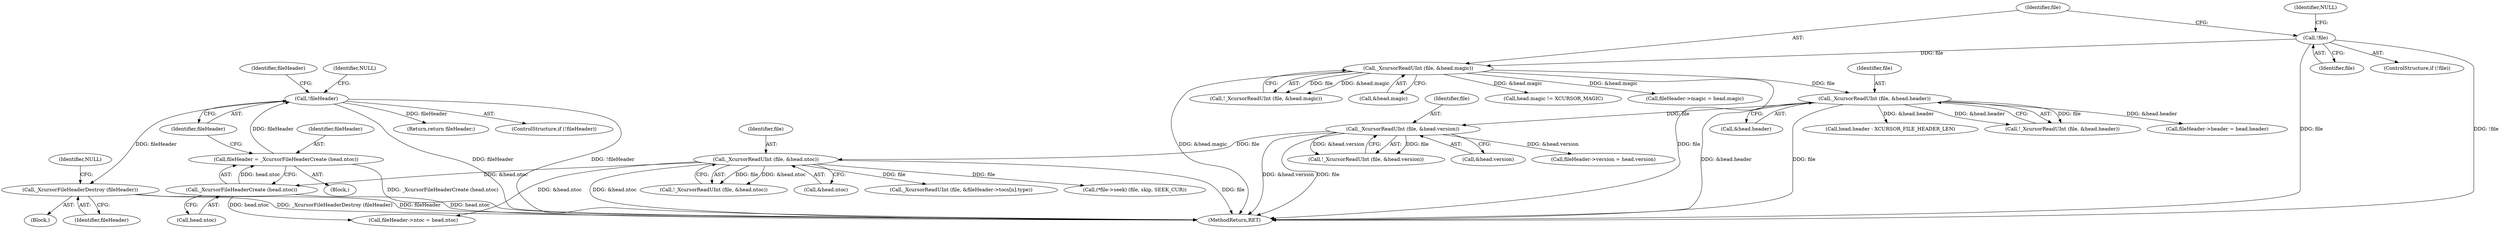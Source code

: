 digraph "0_xcursor_4794b5dd34688158fb51a2943032569d3780c4b8@pointer" {
"1000563" [label="(Call,_XcursorFileHeaderDestroy (fileHeader))"];
"1000473" [label="(Call,!fileHeader)"];
"1000466" [label="(Call,fileHeader = _XcursorFileHeaderCreate (head.ntoc))"];
"1000468" [label="(Call,_XcursorFileHeaderCreate (head.ntoc))"];
"1000440" [label="(Call,_XcursorReadUInt (file, &head.ntoc))"];
"1000430" [label="(Call,_XcursorReadUInt (file, &head.version))"];
"1000420" [label="(Call,_XcursorReadUInt (file, &head.header))"];
"1000402" [label="(Call,_XcursorReadUInt (file, &head.magic))"];
"1000396" [label="(Call,!file)"];
"1000441" [label="(Identifier,file)"];
"1000397" [label="(Identifier,file)"];
"1000401" [label="(Call,!_XcursorReadUInt (file, &head.magic))"];
"1000498" [label="(Call,fileHeader->ntoc = head.ntoc)"];
"1000450" [label="(Call,head.header - XCURSOR_FILE_HEADER_LEN)"];
"1000395" [label="(ControlStructure,if (!file))"];
"1000403" [label="(Identifier,file)"];
"1000474" [label="(Identifier,fileHeader)"];
"1000562" [label="(Block,)"];
"1000563" [label="(Call,_XcursorFileHeaderDestroy (fileHeader))"];
"1000432" [label="(Call,&head.version)"];
"1000442" [label="(Call,&head.ntoc)"];
"1000419" [label="(Call,!_XcursorReadUInt (file, &head.header))"];
"1000564" [label="(Identifier,fileHeader)"];
"1000479" [label="(Identifier,fileHeader)"];
"1000519" [label="(Call,_XcursorReadUInt (file, &fileHeader->tocs[n].type))"];
"1000484" [label="(Call,fileHeader->header = head.header)"];
"1000466" [label="(Call,fileHeader = _XcursorFileHeaderCreate (head.ntoc))"];
"1000404" [label="(Call,&head.magic)"];
"1000468" [label="(Call,_XcursorFileHeaderCreate (head.ntoc))"];
"1000491" [label="(Call,fileHeader->version = head.version)"];
"1000566" [label="(Identifier,NULL)"];
"1000476" [label="(Identifier,NULL)"];
"1000429" [label="(Call,!_XcursorReadUInt (file, &head.version))"];
"1000411" [label="(Call,head.magic != XCURSOR_MAGIC)"];
"1000440" [label="(Call,_XcursorReadUInt (file, &head.ntoc))"];
"1000459" [label="(Call,(*file->seek) (file, skip, SEEK_CUR))"];
"1000477" [label="(Call,fileHeader->magic = head.magic)"];
"1000469" [label="(Call,head.ntoc)"];
"1000473" [label="(Call,!fileHeader)"];
"1000396" [label="(Call,!file)"];
"1000467" [label="(Identifier,fileHeader)"];
"1000567" [label="(Return,return fileHeader;)"];
"1000402" [label="(Call,_XcursorReadUInt (file, &head.magic))"];
"1000420" [label="(Call,_XcursorReadUInt (file, &head.header))"];
"1000431" [label="(Identifier,file)"];
"1000430" [label="(Call,_XcursorReadUInt (file, &head.version))"];
"1000472" [label="(ControlStructure,if (!fileHeader))"];
"1000439" [label="(Call,!_XcursorReadUInt (file, &head.ntoc))"];
"1000421" [label="(Identifier,file)"];
"1000422" [label="(Call,&head.header)"];
"1000399" [label="(Identifier,NULL)"];
"1000390" [label="(Block,)"];
"1001171" [label="(MethodReturn,RET)"];
"1000563" -> "1000562"  [label="AST: "];
"1000563" -> "1000564"  [label="CFG: "];
"1000564" -> "1000563"  [label="AST: "];
"1000566" -> "1000563"  [label="CFG: "];
"1000563" -> "1001171"  [label="DDG: _XcursorFileHeaderDestroy (fileHeader)"];
"1000563" -> "1001171"  [label="DDG: fileHeader"];
"1000473" -> "1000563"  [label="DDG: fileHeader"];
"1000473" -> "1000472"  [label="AST: "];
"1000473" -> "1000474"  [label="CFG: "];
"1000474" -> "1000473"  [label="AST: "];
"1000476" -> "1000473"  [label="CFG: "];
"1000479" -> "1000473"  [label="CFG: "];
"1000473" -> "1001171"  [label="DDG: fileHeader"];
"1000473" -> "1001171"  [label="DDG: !fileHeader"];
"1000466" -> "1000473"  [label="DDG: fileHeader"];
"1000473" -> "1000567"  [label="DDG: fileHeader"];
"1000466" -> "1000390"  [label="AST: "];
"1000466" -> "1000468"  [label="CFG: "];
"1000467" -> "1000466"  [label="AST: "];
"1000468" -> "1000466"  [label="AST: "];
"1000474" -> "1000466"  [label="CFG: "];
"1000466" -> "1001171"  [label="DDG: _XcursorFileHeaderCreate (head.ntoc)"];
"1000468" -> "1000466"  [label="DDG: head.ntoc"];
"1000468" -> "1000469"  [label="CFG: "];
"1000469" -> "1000468"  [label="AST: "];
"1000468" -> "1001171"  [label="DDG: head.ntoc"];
"1000440" -> "1000468"  [label="DDG: &head.ntoc"];
"1000468" -> "1000498"  [label="DDG: head.ntoc"];
"1000440" -> "1000439"  [label="AST: "];
"1000440" -> "1000442"  [label="CFG: "];
"1000441" -> "1000440"  [label="AST: "];
"1000442" -> "1000440"  [label="AST: "];
"1000439" -> "1000440"  [label="CFG: "];
"1000440" -> "1001171"  [label="DDG: &head.ntoc"];
"1000440" -> "1001171"  [label="DDG: file"];
"1000440" -> "1000439"  [label="DDG: file"];
"1000440" -> "1000439"  [label="DDG: &head.ntoc"];
"1000430" -> "1000440"  [label="DDG: file"];
"1000440" -> "1000459"  [label="DDG: file"];
"1000440" -> "1000498"  [label="DDG: &head.ntoc"];
"1000440" -> "1000519"  [label="DDG: file"];
"1000430" -> "1000429"  [label="AST: "];
"1000430" -> "1000432"  [label="CFG: "];
"1000431" -> "1000430"  [label="AST: "];
"1000432" -> "1000430"  [label="AST: "];
"1000429" -> "1000430"  [label="CFG: "];
"1000430" -> "1001171"  [label="DDG: &head.version"];
"1000430" -> "1001171"  [label="DDG: file"];
"1000430" -> "1000429"  [label="DDG: file"];
"1000430" -> "1000429"  [label="DDG: &head.version"];
"1000420" -> "1000430"  [label="DDG: file"];
"1000430" -> "1000491"  [label="DDG: &head.version"];
"1000420" -> "1000419"  [label="AST: "];
"1000420" -> "1000422"  [label="CFG: "];
"1000421" -> "1000420"  [label="AST: "];
"1000422" -> "1000420"  [label="AST: "];
"1000419" -> "1000420"  [label="CFG: "];
"1000420" -> "1001171"  [label="DDG: &head.header"];
"1000420" -> "1001171"  [label="DDG: file"];
"1000420" -> "1000419"  [label="DDG: file"];
"1000420" -> "1000419"  [label="DDG: &head.header"];
"1000402" -> "1000420"  [label="DDG: file"];
"1000420" -> "1000450"  [label="DDG: &head.header"];
"1000420" -> "1000484"  [label="DDG: &head.header"];
"1000402" -> "1000401"  [label="AST: "];
"1000402" -> "1000404"  [label="CFG: "];
"1000403" -> "1000402"  [label="AST: "];
"1000404" -> "1000402"  [label="AST: "];
"1000401" -> "1000402"  [label="CFG: "];
"1000402" -> "1001171"  [label="DDG: &head.magic"];
"1000402" -> "1001171"  [label="DDG: file"];
"1000402" -> "1000401"  [label="DDG: file"];
"1000402" -> "1000401"  [label="DDG: &head.magic"];
"1000396" -> "1000402"  [label="DDG: file"];
"1000402" -> "1000411"  [label="DDG: &head.magic"];
"1000402" -> "1000477"  [label="DDG: &head.magic"];
"1000396" -> "1000395"  [label="AST: "];
"1000396" -> "1000397"  [label="CFG: "];
"1000397" -> "1000396"  [label="AST: "];
"1000399" -> "1000396"  [label="CFG: "];
"1000403" -> "1000396"  [label="CFG: "];
"1000396" -> "1001171"  [label="DDG: !file"];
"1000396" -> "1001171"  [label="DDG: file"];
}
